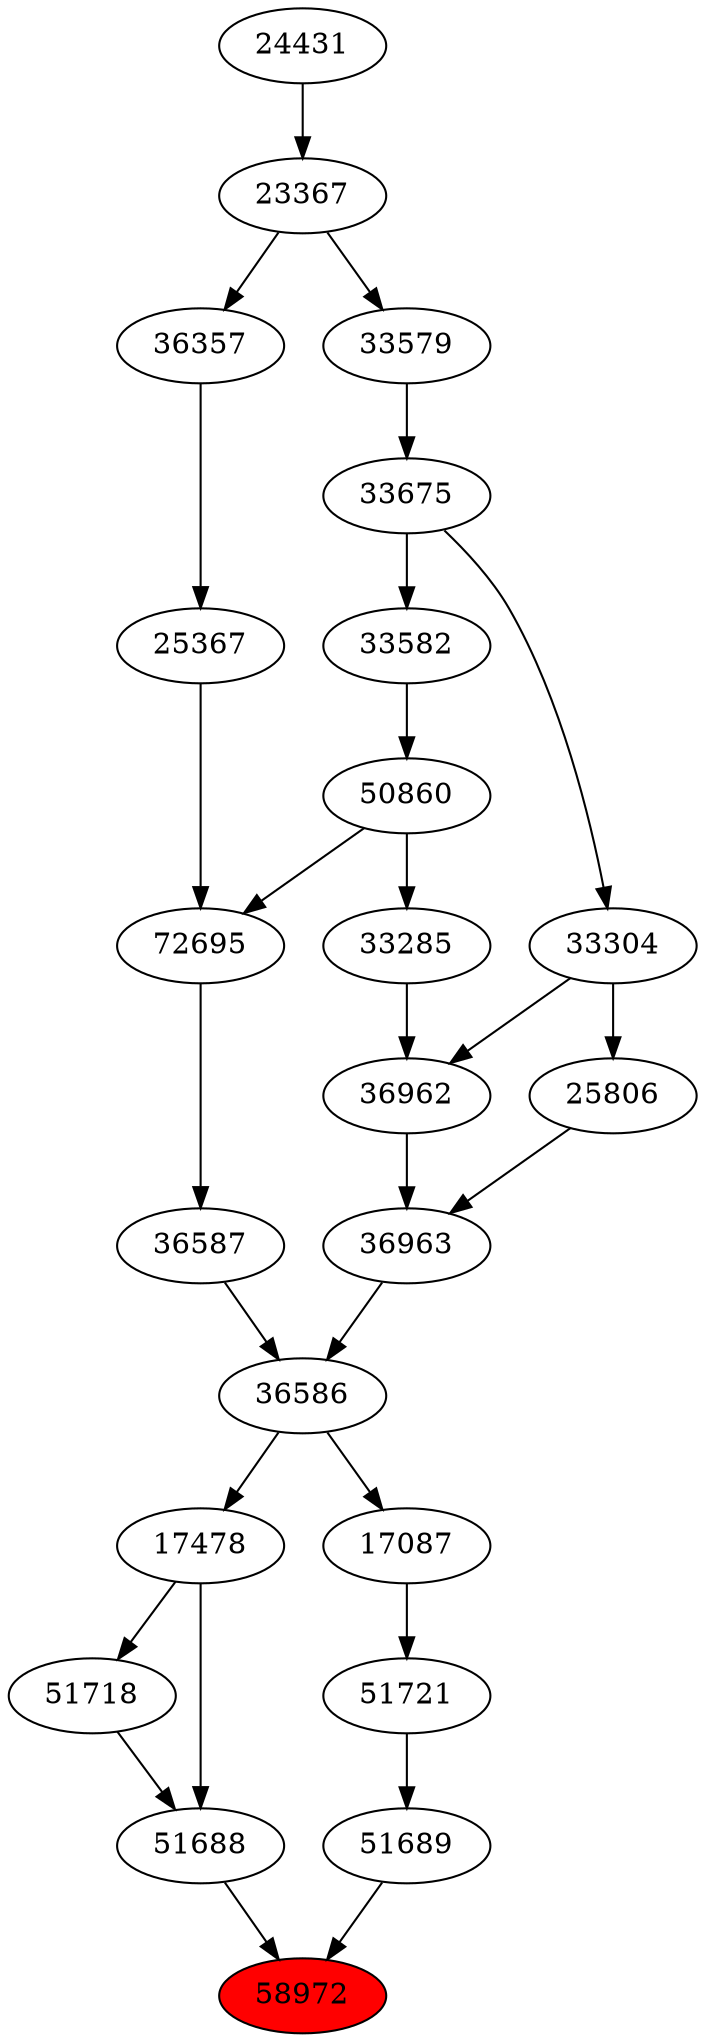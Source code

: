 strict digraph{ 
58972 [label="58972" fillcolor=red style=filled]
51688 -> 58972
51689 -> 58972
51688 [label="51688"]
17478 -> 51688
51718 -> 51688
51689 [label="51689"]
51721 -> 51689
17478 [label="17478"]
36586 -> 17478
51718 [label="51718"]
17478 -> 51718
51721 [label="51721"]
17087 -> 51721
36586 [label="36586"]
36587 -> 36586
36963 -> 36586
17087 [label="17087"]
36586 -> 17087
36587 [label="36587"]
72695 -> 36587
36963 [label="36963"]
36962 -> 36963
25806 -> 36963
72695 [label="72695"]
50860 -> 72695
25367 -> 72695
36962 [label="36962"]
33285 -> 36962
33304 -> 36962
25806 [label="25806"]
33304 -> 25806
50860 [label="50860"]
33582 -> 50860
25367 [label="25367"]
36357 -> 25367
33285 [label="33285"]
50860 -> 33285
33304 [label="33304"]
33675 -> 33304
33582 [label="33582"]
33675 -> 33582
36357 [label="36357"]
23367 -> 36357
33675 [label="33675"]
33579 -> 33675
23367 [label="23367"]
24431 -> 23367
33579 [label="33579"]
23367 -> 33579
24431 [label="24431"]
}